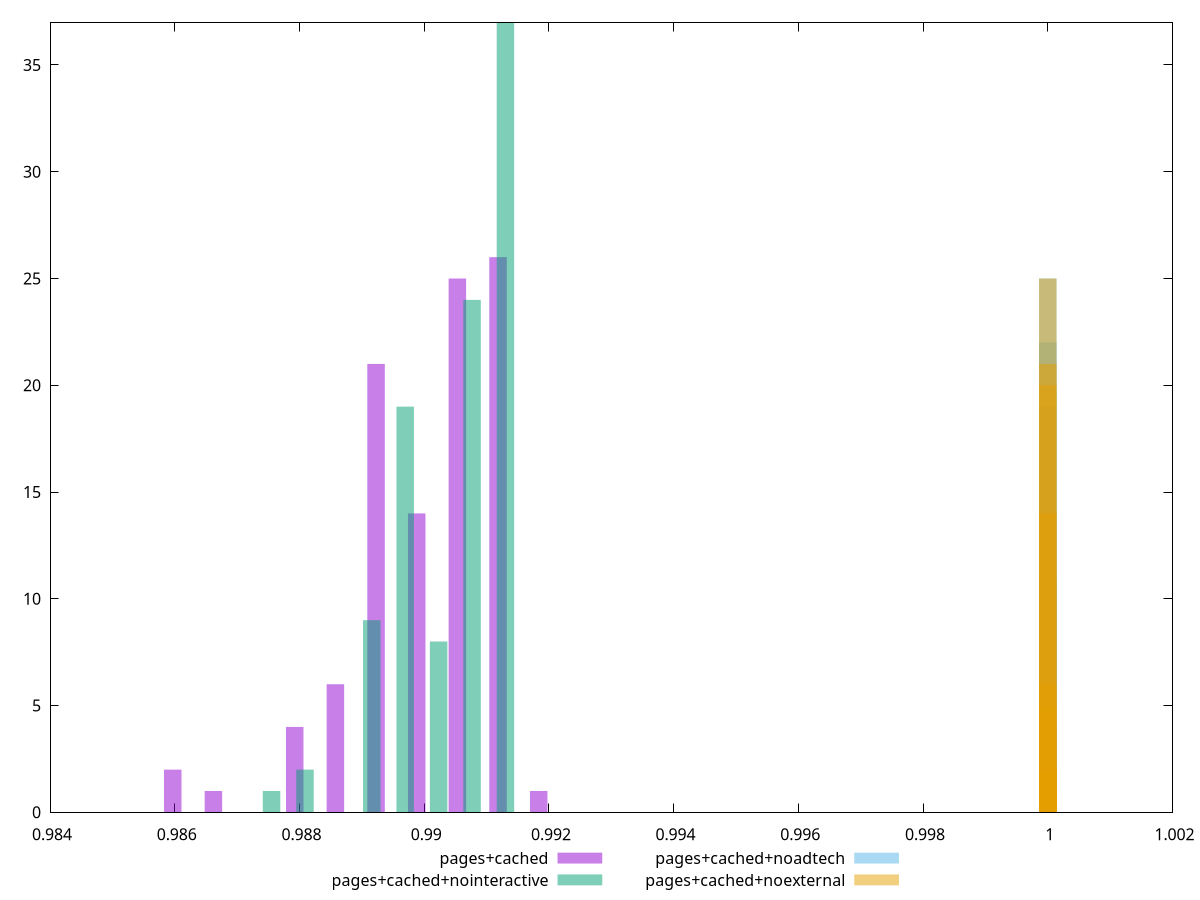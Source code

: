 $_pagesCached <<EOF
0.9898805870152914 14
0.9892284917669282 21
0.9905326822636545 25
0.9866201107734756 1
0.9911847775120177 26
0.988576396518565 6
0.9859680155251124 2
0.9879243012702018 4
0.9918368727603809 1
EOF
$_pagesCachedNointeractive <<EOF
0.9891600723204148 9
0.9913034310903399 37
0.9880883929354523 2
0.9896959120128961 19
0.9907675913978586 24
0.987552553242971 1
0.9902317517053774 8
EOF
$_pagesCachedNoadtech <<EOF
0.9999999919917649 11
0.9999999944015394 19
0.9999999931966521 25
0.9999999937990958 22
0.9999999925942086 11
0.9999999962088703 1
0.9999999865697723 1
0.9999999956064266 3
0.9999999895819904 1
0.9999999913893213 1
0.9999999950039831 4
0.9999999907868777 1
EOF
$_pagesCachedNoexternal <<EOF
0.9999999888059177 20
0.9999999868711966 25
0.9999999839691149 2
0.9999999878385571 21
0.9999999859038361 14
0.9999999897732783 5
0.9999999907406388 2
0.9999999849364755 6
0.9999999820343939 1
0.9999999830017544 2
0.9999999917079994 1
0.9999999800996727 1
EOF
set key outside below
set terminal pngcairo
set output "report_00004_2020-11-02T20-21-41.718Z/bootup-time/bootup-time_pages+cached_pages+cached+nointeractive_pages+cached+noadtech_pages+cached+noexternal+hist.png"
set boxwidth 0.0002806396136751577
set style fill transparent solid 0.5 noborder
set yrange [0:37]
plot $_pagesCached title "pages+cached" with boxes ,$_pagesCachedNointeractive title "pages+cached+nointeractive" with boxes ,$_pagesCachedNoadtech title "pages+cached+noadtech" with boxes ,$_pagesCachedNoexternal title "pages+cached+noexternal" with boxes ,